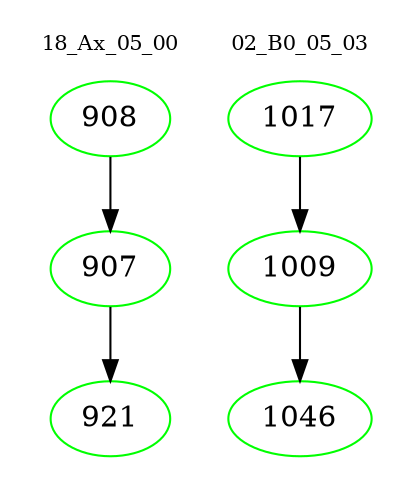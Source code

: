digraph{
subgraph cluster_0 {
color = white
label = "18_Ax_05_00";
fontsize=10;
T0_908 [label="908", color="green"]
T0_908 -> T0_907 [color="black"]
T0_907 [label="907", color="green"]
T0_907 -> T0_921 [color="black"]
T0_921 [label="921", color="green"]
}
subgraph cluster_1 {
color = white
label = "02_B0_05_03";
fontsize=10;
T1_1017 [label="1017", color="green"]
T1_1017 -> T1_1009 [color="black"]
T1_1009 [label="1009", color="green"]
T1_1009 -> T1_1046 [color="black"]
T1_1046 [label="1046", color="green"]
}
}
